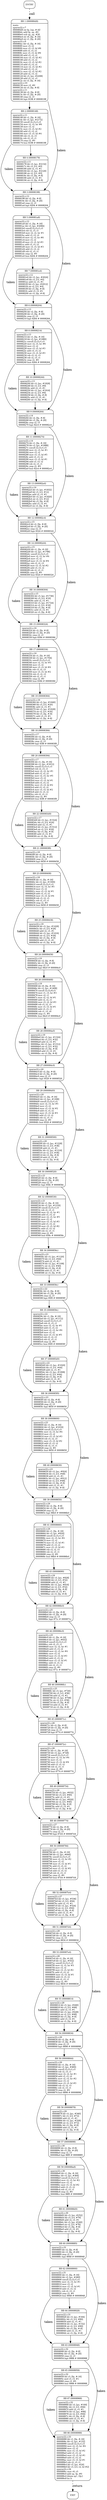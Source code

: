 digraph main{
node [shape=Mrecord, labeljust=l, fontsize=10];
	"0" [label="ENTRY"]
	"0" -> "1" [label="call", style=dashed, weight=2];
	"1" [label="{BB 1 (000080d8) | main:\lsparse22.c:7\l000080d8    str fp, [sp, #-4]!\l000080dc    add fp, sp, #0\l000080e0    sub sp, sp, #20\l000080e4    str r0, [fp, #-16]\l000080e8    str r1, [fp, #-20]\lsparse22.c:9\l000080ec    ldr r2, [fp, #-16]\l000080f0    mov r3, r2\l000080f4    mov r3, r3, lsl #6\l000080f8    add r3, r3, r2\l000080fc    mov r3, r3, lsl #6\l00008100    add r3, r3, r2\l00008104    mov r3, r3, lsl #2\l00008108    add r3, r3, r2\l0000810c    mov r3, r3, lsl #2\l00008110    add r3, r3, r2\l00008114    mov r2, r3, lsl #2\l00008118    add r3, r3, r2\l0000811c    mov r2, r3, lsl #2\l00008120    add r2, r3, r2\l00008124    ldr r3, [pc, #2208]\l00008128    add r3, r2, r3\l0000812c    str r3, [fp, #-16]\lsparse22.c:10\l00008130    mov r3, #0\l00008134    str r3, [fp, #-8]\lsparse22.c:11\l00008138    ldr r2, [fp, #-8]\l0000813c    ldr r3, [fp, #-20]\l00008140    cmp r2, r3\l00008144    bge 8198    # 00008198\l }"]
	"1" -> "2" [weight=4];
	"1" -> "3" [label="taken", weight=3];
	"2" [label="{BB 2 (00008148) | sparse22.c:11\l00008148    ldr r1, [fp, #-16]\l0000814c    ldr r3, [pc, #2172]\l00008150    umull r2,r3,r1,r3\l00008154    mov r2, r3, lsr #6\l00008158    mov r3, r2\l0000815c    mov r3, r3, lsl #2\l00008160    add r3, r3, r2\l00008164    mov r3, r3, lsl #4\l00008168    rsb r3, r2, r3\l0000816c    rsb r2, r3, r1\l00008170    cmp r2, #0\l00008174    bne 8198    # 00008198\l }"]
	"2" -> "4" [weight=4];
	"2" -> "3" [label="taken", weight=3];
	"3" [label="{BB 3 (00008198) | sparse22.c:12\l00008198    ldr r2, [fp, #-8]\l0000819c    ldr r3, [fp, #-20]\l000081a0    cmp r2, r3\l000081a4    bge 8204    # 00008204\l }"]
	"3" -> "5" [weight=4];
	"3" -> "6" [label="taken", weight=3];
	"4" [label="{BB 4 (00008178) | sparse22.c:11\l00008178    ldr r3, [pc, #2132]\l0000817c    ldr r3, [r3, #0]\l00008180    add r2, r3, #1\l00008184    ldr r3, [pc, #2120]\l00008188    str r2, [r3, #0]\l0000818c    ldr r3, [fp, #-8]\l00008190    add r3, r3, #1\l00008194    str r3, [fp, #-8]\l }"]
	"4" -> "3" [weight=4];
	"5" [label="{BB 5 (000081a8) | sparse22.c:12\l000081a8    ldr r1, [fp, #-16]\l000081ac    ldr r3, [pc, #2084]\l000081b0    umull r2,r3,r1,r3\l000081b4    rsb r2, r3, r1\l000081b8    mov r2, r2, lsr #1\l000081bc    add r3, r3, r2\l000081c0    mov r2, r3, lsr #6\l000081c4    mov r3, r2\l000081c8    mov r3, r3, lsl #3\l000081cc    add r3, r3, r2\l000081d0    mov r3, r3, lsl #3\l000081d4    add r3, r3, r2\l000081d8    rsb r2, r3, r1\l000081dc    cmp r2, #0\l000081e0    bne 8204    # 00008204\l }"]
	"5" -> "7" [weight=4];
	"5" -> "6" [label="taken", weight=3];
	"6" [label="{BB 6 (00008204) | sparse22.c:13\l00008204    ldr r2, [fp, #-8]\l00008208    ldr r3, [fp, #-20]\l0000820c    cmp r2, r3\l00008210    bge 8264    # 00008264\l }"]
	"6" -> "8" [weight=4];
	"6" -> "9" [label="taken", weight=3];
	"7" [label="{BB 7 (000081e4) | sparse22.c:12\l000081e4    ldr r3, [pc, #2024]\l000081e8    ldr r3, [r3, #4]\l000081ec    add r2, r3, #1\l000081f0    ldr r3, [pc, #2012]\l000081f4    str r2, [r3, #4]\l000081f8    ldr r3, [fp, #-8]\l000081fc    add r3, r3, #1\l00008200    str r3, [fp, #-8]\l }"]
	"7" -> "6" [weight=4];
	"8" [label="{BB 8 (00008214) | sparse22.c:13\l00008214    ldr r1, [fp, #-16]\l00008218    ldr r3, [pc, #1980]\l0000821c    umull r2,r3,r1,r3\l00008220    mov r2, r3, lsr #6\l00008224    mov r3, r2\l00008228    mov r3, r3, lsl #3\l0000822c    add r3, r3, r2\l00008230    mov r3, r3, lsl #3\l00008234    rsb r3, r2, r3\l00008238    rsb r2, r3, r1\l0000823c    cmp r2, #0\l00008240    bne 8264    # 00008264\l }"]
	"8" -> "10" [weight=4];
	"8" -> "9" [label="taken", weight=3];
	"9" [label="{BB 9 (00008264) | sparse22.c:14\l00008264    ldr r2, [fp, #-8]\l00008268    ldr r3, [fp, #-20]\l0000826c    cmp r2, r3\l00008270    bge 82c4    # 000082c4\l }"]
	"9" -> "11" [weight=4];
	"9" -> "12" [label="taken", weight=3];
	"10" [label="{BB 10 (00008244) | sparse22.c:13\l00008244    ldr r3, [pc, #1928]\l00008248    ldr r3, [r3, #8]\l0000824c    add r2, r3, #1\l00008250    ldr r3, [pc, #1916]\l00008254    str r2, [r3, #8]\l00008258    ldr r3, [fp, #-8]\l0000825c    add r3, r3, #1\l00008260    str r3, [fp, #-8]\l }"]
	"10" -> "9" [weight=4];
	"11" [label="{BB 11 (00008274) | sparse22.c:14\l00008274    ldr r1, [fp, #-16]\l00008278    ldr r3, [pc, #1888]\l0000827c    umull r2,r3,r1,r3\l00008280    mov r2, r3, lsr #1\l00008284    mov r3, r2\l00008288    mov r3, r3, lsl #5\l0000828c    add r3, r3, r2\l00008290    mov r3, r3, lsl #1\l00008294    add r3, r3, r2\l00008298    rsb r2, r3, r1\l0000829c    cmp r2, #0\l000082a0    bne 82c4    # 000082c4\l }"]
	"11" -> "13" [weight=4];
	"11" -> "12" [label="taken", weight=3];
	"12" [label="{BB 12 (000082c4) | sparse22.c:15\l000082c4    ldr r2, [fp, #-8]\l000082c8    ldr r3, [fp, #-20]\l000082cc    cmp r2, r3\l000082d0    bge 8324    # 00008324\l }"]
	"12" -> "14" [weight=4];
	"12" -> "15" [label="taken", weight=3];
	"13" [label="{BB 13 (000082a4) | sparse22.c:14\l000082a4    ldr r3, [pc, #1832]\l000082a8    ldr r3, [r3, #12]\l000082ac    add r2, r3, #1\l000082b0    ldr r3, [pc, #1820]\l000082b4    str r2, [r3, #12]\l000082b8    ldr r3, [fp, #-8]\l000082bc    add r3, r3, #1\l000082c0    str r3, [fp, #-8]\l }"]
	"13" -> "12" [weight=4];
	"14" [label="{BB 14 (000082d4) | sparse22.c:15\l000082d4    ldr r1, [fp, #-16]\l000082d8    ldr r3, [pc, #1796]\l000082dc    umull r2,r3,r1,r3\l000082e0    mov r2, r3, lsr #4\l000082e4    mov r3, r2\l000082e8    mov r3, r3, lsl #4\l000082ec    rsb r3, r2, r3\l000082f0    mov r3, r3, lsl #2\l000082f4    add r3, r3, r2\l000082f8    rsb r2, r3, r1\l000082fc    cmp r2, #0\l00008300    bne 8324    # 00008324\l }"]
	"14" -> "16" [weight=4];
	"14" -> "15" [label="taken", weight=3];
	"15" [label="{BB 15 (00008324) | sparse22.c:16\l00008324    ldr r2, [fp, #-8]\l00008328    ldr r3, [fp, #-20]\l0000832c    cmp r2, r3\l00008330    bge 8384    # 00008384\l }"]
	"15" -> "17" [weight=4];
	"15" -> "18" [label="taken", weight=3];
	"16" [label="{BB 16 (00008304) | sparse22.c:15\l00008304    ldr r3, [pc, #1736]\l00008308    ldr r3, [r3, #16]\l0000830c    add r2, r3, #1\l00008310    ldr r3, [pc, #1724]\l00008314    str r2, [r3, #16]\l00008318    ldr r3, [fp, #-8]\l0000831c    add r3, r3, #1\l00008320    str r3, [fp, #-8]\l }"]
	"16" -> "15" [weight=4];
	"17" [label="{BB 17 (00008334) | sparse22.c:16\l00008334    ldr r1, [fp, #-16]\l00008338    ldr r3, [pc, #1704]\l0000833c    umull r2,r3,r1,r3\l00008340    mov r2, r3, lsr #3\l00008344    mov r3, r2\l00008348    mov r3, r3, lsl #4\l0000834c    rsb r3, r2, r3\l00008350    mov r3, r3, lsl #2\l00008354    rsb r3, r2, r3\l00008358    rsb r2, r3, r1\l0000835c    cmp r2, #0\l00008360    bne 8384    # 00008384\l }"]
	"17" -> "19" [weight=4];
	"17" -> "18" [label="taken", weight=3];
	"18" [label="{BB 18 (00008384) | sparse22.c:17\l00008384    ldr r2, [fp, #-8]\l00008388    ldr r3, [fp, #-20]\l0000838c    cmp r2, r3\l00008390    bge 83f8    # 000083f8\l }"]
	"18" -> "20" [weight=4];
	"18" -> "21" [label="taken", weight=3];
	"19" [label="{BB 19 (00008364) | sparse22.c:16\l00008364    ldr r3, [pc, #1640]\l00008368    ldr r3, [r3, #20]\l0000836c    add r2, r3, #1\l00008370    ldr r3, [pc, #1628]\l00008374    str r2, [r3, #20]\l00008378    ldr r3, [fp, #-8]\l0000837c    add r3, r3, #1\l00008380    str r3, [fp, #-8]\l }"]
	"19" -> "18" [weight=4];
	"20" [label="{BB 20 (00008394) | sparse22.c:17\l00008394    ldr r1, [fp, #-16]\l00008398    ldr r3, [pc, #1612]\l0000839c    umull r2,r3,r1,r3\l000083a0    rsb r2, r3, r1\l000083a4    mov r2, r2, lsr #1\l000083a8    add r3, r3, r2\l000083ac    mov r2, r3, lsr #5\l000083b0    mov r3, r2\l000083b4    mov r3, r3, lsl #1\l000083b8    add r3, r3, r2\l000083bc    mov r3, r3, lsl #2\l000083c0    add r3, r3, r2\l000083c4    mov r3, r3, lsl #2\l000083c8    add r3, r3, r2\l000083cc    rsb r2, r3, r1\l000083d0    cmp r2, #0\l000083d4    bne 83f8    # 000083f8\l }"]
	"20" -> "22" [weight=4];
	"20" -> "21" [label="taken", weight=3];
	"21" [label="{BB 21 (000083f8) | sparse22.c:18\l000083f8    ldr r2, [fp, #-8]\l000083fc    ldr r3, [fp, #-20]\l00008400    cmp r2, r3\l00008404    bge 8458    # 00008458\l }"]
	"21" -> "23" [weight=4];
	"21" -> "24" [label="taken", weight=3];
	"22" [label="{BB 22 (000083d8) | sparse22.c:17\l000083d8    ldr r3, [pc, #1524]\l000083dc    ldr r3, [r3, #24]\l000083e0    add r2, r3, #1\l000083e4    ldr r3, [pc, #1512]\l000083e8    str r2, [r3, #24]\l000083ec    ldr r3, [fp, #-8]\l000083f0    add r3, r3, #1\l000083f4    str r3, [fp, #-8]\l }"]
	"22" -> "21" [weight=4];
	"23" [label="{BB 23 (00008408) | sparse22.c:18\l00008408    ldr r1, [fp, #-16]\l0000840c    ldr r3, [pc, #1500]\l00008410    umull r2,r3,r1,r3\l00008414    mov r2, r3, lsr #5\l00008418    mov r3, r2\l0000841c    mov r3, r3, lsl #1\l00008420    add r3, r3, r2\l00008424    mov r3, r3, lsl #4\l00008428    rsb r3, r2, r3\l0000842c    rsb r2, r3, r1\l00008430    cmp r2, #0\l00008434    bne 8458    # 00008458\l }"]
	"23" -> "25" [weight=4];
	"23" -> "24" [label="taken", weight=3];
	"24" [label="{BB 24 (00008458) | sparse22.c:19\l00008458    ldr r2, [fp, #-8]\l0000845c    ldr r3, [fp, #-20]\l00008460    cmp r2, r3\l00008464    bge 84c0    # 000084c0\l }"]
	"24" -> "26" [weight=4];
	"24" -> "27" [label="taken", weight=3];
	"25" [label="{BB 25 (00008438) | sparse22.c:18\l00008438    ldr r3, [pc, #1428]\l0000843c    ldr r3, [r3, #28]\l00008440    add r2, r3, #1\l00008444    ldr r3, [pc, #1416]\l00008448    str r2, [r3, #28]\l0000844c    ldr r3, [fp, #-8]\l00008450    add r3, r3, #1\l00008454    str r3, [fp, #-8]\l }"]
	"25" -> "24" [weight=4];
	"26" [label="{BB 26 (00008468) | sparse22.c:19\l00008468    ldr r0, [fp, #-16]\l0000846c    ldr r3, [pc, #1408]\l00008470    umull r2,r3,r0,r3\l00008474    mov r1, r3, lsr #3\l00008478    mov r2, r1\l0000847c    mov r2, r2, lsl #1\l00008480    add r2, r2, r1\l00008484    mov r3, r2, lsl #3\l00008488    rsb r3, r2, r3\l0000848c    mov r3, r3, lsl #1\l00008490    add r3, r3, r1\l00008494    rsb r1, r3, r0\l00008498    cmp r1, #0\l0000849c    bne 84c0    # 000084c0\l }"]
	"26" -> "28" [weight=4];
	"26" -> "27" [label="taken", weight=3];
	"27" [label="{BB 27 (000084c0) | sparse22.c:20\l000084c0    ldr r2, [fp, #-8]\l000084c4    ldr r3, [fp, #-20]\l000084c8    cmp r2, r3\l000084cc    bge 8520    # 00008520\l }"]
	"27" -> "29" [weight=4];
	"27" -> "30" [label="taken", weight=3];
	"28" [label="{BB 28 (000084a0) | sparse22.c:19\l000084a0    ldr r3, [pc, #1324]\l000084a4    ldr r3, [r3, #32]\l000084a8    add r2, r3, #1\l000084ac    ldr r3, [pc, #1312]\l000084b0    str r2, [r3, #32]\l000084b4    ldr r3, [fp, #-8]\l000084b8    add r3, r3, #1\l000084bc    str r3, [fp, #-8]\l }"]
	"28" -> "27" [weight=4];
	"29" [label="{BB 29 (000084d0) | sparse22.c:20\l000084d0    ldr r1, [fp, #-16]\l000084d4    ldr r3, [pc, #1308]\l000084d8    umull r2,r3,r1,r3\l000084dc    mov r2, r3, lsr #5\l000084e0    mov r3, r2\l000084e4    mov r3, r3, lsl #2\l000084e8    add r3, r3, r2\l000084ec    mov r3, r3, lsl #3\l000084f0    add r3, r3, r2\l000084f4    rsb r2, r3, r1\l000084f8    cmp r2, #0\l000084fc    bne 8520    # 00008520\l }"]
	"29" -> "31" [weight=4];
	"29" -> "30" [label="taken", weight=3];
	"30" [label="{BB 30 (00008520) | sparse22.c:21\l00008520    ldr r2, [fp, #-8]\l00008524    ldr r3, [fp, #-20]\l00008528    cmp r2, r3\l0000852c    bge 858c    # 0000858c\l }"]
	"30" -> "32" [weight=4];
	"30" -> "33" [label="taken", weight=3];
	"31" [label="{BB 31 (00008500) | sparse22.c:20\l00008500    ldr r3, [pc, #1228]\l00008504    ldr r3, [r3, #36]\l00008508    add r2, r3, #1\l0000850c    ldr r3, [pc, #1216]\l00008510    str r2, [r3, #36]\l00008514    ldr r3, [fp, #-8]\l00008518    add r3, r3, #1\l0000851c    str r3, [fp, #-8]\l }"]
	"31" -> "30" [weight=4];
	"32" [label="{BB 32 (00008530) | sparse22.c:21\l00008530    ldr r1, [fp, #-16]\l00008534    ldr r3, [pc, #1216]\l00008538    umull r2,r3,r1,r3\l0000853c    rsb r2, r3, r1\l00008540    mov r2, r2, lsr #1\l00008544    add r3, r3, r2\l00008548    mov r2, r3, lsr #5\l0000854c    mov r3, r2\l00008550    mov r3, r3, lsl #3\l00008554    add r3, r3, r2\l00008558    mov r3, r3, lsl #2\l0000855c    add r3, r3, r2\l00008560    rsb r2, r3, r1\l00008564    cmp r2, #0\l00008568    bne 858c    # 0000858c\l }"]
	"32" -> "34" [weight=4];
	"32" -> "33" [label="taken", weight=3];
	"33" [label="{BB 33 (0000858c) | sparse22.c:22\l0000858c    ldr r2, [fp, #-8]\l00008590    ldr r3, [fp, #-20]\l00008594    cmp r2, r3\l00008598    bge 85f0    # 000085f0\l }"]
	"33" -> "35" [weight=4];
	"33" -> "36" [label="taken", weight=3];
	"34" [label="{BB 34 (0000856c) | sparse22.c:21\l0000856c    ldr r3, [pc, #1120]\l00008570    ldr r3, [r3, #40]\l00008574    add r2, r3, #1\l00008578    ldr r3, [pc, #1108]\l0000857c    str r2, [r3, #40]\l00008580    ldr r3, [fp, #-8]\l00008584    add r3, r3, #1\l00008588    str r3, [fp, #-8]\l }"]
	"34" -> "33" [weight=4];
	"35" [label="{BB 35 (0000859c) | sparse22.c:22\l0000859c    ldr r1, [fp, #-16]\l000085a0    ldr r3, [pc, #1112]\l000085a4    umull r2,r3,r1,r3\l000085a8    rsb r2, r3, r1\l000085ac    mov r2, r2, lsr #1\l000085b0    add r3, r3, r2\l000085b4    mov r2, r3, lsr #4\l000085b8    mov r3, r2\l000085bc    mov r3, r3, lsl #5\l000085c0    rsb r3, r2, r3\l000085c4    rsb r2, r3, r1\l000085c8    cmp r2, #0\l000085cc    bne 85f0    # 000085f0\l }"]
	"35" -> "37" [weight=4];
	"35" -> "36" [label="taken", weight=3];
	"36" [label="{BB 36 (000085f0) | sparse22.c:23\l000085f0    ldr r2, [fp, #-8]\l000085f4    ldr r3, [fp, #-20]\l000085f8    cmp r2, r3\l000085fc    bge 8650    # 00008650\l }"]
	"36" -> "38" [weight=4];
	"36" -> "39" [label="taken", weight=3];
	"37" [label="{BB 37 (000085d0) | sparse22.c:22\l000085d0    ldr r3, [pc, #1020]\l000085d4    ldr r3, [r3, #44]\l000085d8    add r2, r3, #1\l000085dc    ldr r3, [pc, #1008]\l000085e0    str r2, [r3, #44]\l000085e4    ldr r3, [fp, #-8]\l000085e8    add r3, r3, #1\l000085ec    str r3, [fp, #-8]\l }"]
	"37" -> "36" [weight=4];
	"38" [label="{BB 38 (00008600) | sparse22.c:23\l00008600    ldr r1, [fp, #-16]\l00008604    ldr r3, [pc, #1016]\l00008608    umull r2,r3,r1,r3\l0000860c    mov r2, r3, lsr #4\l00008610    mov r3, r2\l00008614    mov r3, r3, lsl #3\l00008618    rsb r3, r2, r3\l0000861c    mov r3, r3, lsl #2\l00008620    add r3, r3, r2\l00008624    rsb r2, r3, r1\l00008628    cmp r2, #0\l0000862c    bne 8650    # 00008650\l }"]
	"38" -> "40" [weight=4];
	"38" -> "39" [label="taken", weight=3];
	"39" [label="{BB 39 (00008650) | sparse22.c:24\l00008650    ldr r2, [fp, #-8]\l00008654    ldr r3, [fp, #-20]\l00008658    cmp r2, r3\l0000865c    bge 86b0    # 000086b0\l }"]
	"39" -> "41" [weight=4];
	"39" -> "42" [label="taken", weight=3];
	"40" [label="{BB 40 (00008630) | sparse22.c:23\l00008630    ldr r3, [pc, #924]\l00008634    ldr r3, [r3, #48]\l00008638    add r2, r3, #1\l0000863c    ldr r3, [pc, #912]\l00008640    str r2, [r3, #48]\l00008644    ldr r3, [fp, #-8]\l00008648    add r3, r3, #1\l0000864c    str r3, [fp, #-8]\l }"]
	"40" -> "39" [weight=4];
	"41" [label="{BB 41 (00008660) | sparse22.c:24\l00008660    ldr r1, [fp, #-16]\l00008664    ldr r3, [pc, #924]\l00008668    umull r2,r3,r1,r3\l0000866c    mov r2, r3, lsr #4\l00008670    mov r3, r2\l00008674    mov r3, r3, lsl #1\l00008678    add r3, r3, r2\l0000867c    mov r3, r3, lsl #3\l00008680    rsb r3, r2, r3\l00008684    rsb r2, r3, r1\l00008688    cmp r2, #0\l0000868c    bne 86b0    # 000086b0\l }"]
	"41" -> "43" [weight=4];
	"41" -> "42" [label="taken", weight=3];
	"42" [label="{BB 42 (000086b0) | sparse22.c:25\l000086b0    ldr r2, [fp, #-8]\l000086b4    ldr r3, [fp, #-20]\l000086b8    cmp r2, r3\l000086bc    bge 871c    # 0000871c\l }"]
	"42" -> "44" [weight=4];
	"42" -> "45" [label="taken", weight=3];
	"43" [label="{BB 43 (00008690) | sparse22.c:24\l00008690    ldr r3, [pc, #828]\l00008694    ldr r3, [r3, #52]\l00008698    add r2, r3, #1\l0000869c    ldr r3, [pc, #816]\l000086a0    str r2, [r3, #52]\l000086a4    ldr r3, [fp, #-8]\l000086a8    add r3, r3, #1\l000086ac    str r3, [fp, #-8]\l }"]
	"43" -> "42" [weight=4];
	"44" [label="{BB 44 (000086c0) | sparse22.c:25\l000086c0    ldr r1, [fp, #-16]\l000086c4    ldr r3, [pc, #832]\l000086c8    umull r2,r3,r1,r3\l000086cc    rsb r2, r3, r1\l000086d0    mov r2, r2, lsr #1\l000086d4    add r3, r3, r2\l000086d8    mov r2, r3, lsr #4\l000086dc    mov r3, r2\l000086e0    mov r3, r3, lsl #3\l000086e4    add r3, r3, r2\l000086e8    mov r3, r3, lsl #1\l000086ec    add r3, r3, r2\l000086f0    rsb r2, r3, r1\l000086f4    cmp r2, #0\l000086f8    bne 871c    # 0000871c\l }"]
	"44" -> "46" [weight=4];
	"44" -> "45" [label="taken", weight=3];
	"45" [label="{BB 45 (0000871c) | sparse22.c:26\l0000871c    ldr r2, [fp, #-8]\l00008720    ldr r3, [fp, #-20]\l00008724    cmp r2, r3\l00008728    bge 8774    # 00008774\l }"]
	"45" -> "47" [weight=4];
	"45" -> "48" [label="taken", weight=3];
	"46" [label="{BB 46 (000086fc) | sparse22.c:25\l000086fc    ldr r3, [pc, #720]\l00008700    ldr r3, [r3, #56]\l00008704    add r2, r3, #1\l00008708    ldr r3, [pc, #708]\l0000870c    str r2, [r3, #56]\l00008710    ldr r3, [fp, #-8]\l00008714    add r3, r3, #1\l00008718    str r3, [fp, #-8]\l }"]
	"46" -> "45" [weight=4];
	"47" [label="{BB 47 (0000872c) | sparse22.c:26\l0000872c    ldr r1, [fp, #-16]\l00008730    ldr r3, [pc, #728]\l00008734    umull r2,r3,r1,r3\l00008738    mov r2, r3, lsr #4\l0000873c    mov r3, r2\l00008740    mov r3, r3, lsl #4\l00008744    add r3, r3, r2\l00008748    rsb r2, r3, r1\l0000874c    cmp r2, #0\l00008750    bne 8774    # 00008774\l }"]
	"47" -> "49" [weight=4];
	"47" -> "48" [label="taken", weight=3];
	"48" [label="{BB 48 (00008774) | sparse22.c:27\l00008774    ldr r2, [fp, #-8]\l00008778    ldr r3, [fp, #-20]\l0000877c    cmp r2, r3\l00008780    bge 87d4    # 000087d4\l }"]
	"48" -> "50" [weight=4];
	"48" -> "51" [label="taken", weight=3];
	"49" [label="{BB 49 (00008754) | sparse22.c:26\l00008754    ldr r3, [pc, #632]\l00008758    ldr r3, [r3, #60]\l0000875c    add r2, r3, #1\l00008760    ldr r3, [pc, #620]\l00008764    str r2, [r3, #60]\l00008768    ldr r3, [fp, #-8]\l0000876c    add r3, r3, #1\l00008770    str r3, [fp, #-8]\l }"]
	"49" -> "48" [weight=4];
	"50" [label="{BB 50 (00008784) | sparse22.c:27\l00008784    ldr r1, [fp, #-16]\l00008788    ldr r3, [pc, #644]\l0000878c    umull r2,r3,r1,r3\l00008790    mov r2, r3, lsr #2\l00008794    mov r3, r2\l00008798    mov r3, r3, lsl #1\l0000879c    add r3, r3, r2\l000087a0    mov r3, r3, lsl #2\l000087a4    add r3, r3, r2\l000087a8    rsb r2, r3, r1\l000087ac    cmp r2, #0\l000087b0    bne 87d4    # 000087d4\l }"]
	"50" -> "52" [weight=4];
	"50" -> "51" [label="taken", weight=3];
	"51" [label="{BB 51 (000087d4) | sparse22.c:28\l000087d4    ldr r2, [fp, #-8]\l000087d8    ldr r3, [fp, #-20]\l000087dc    cmp r2, r3\l000087e0    bge 8834    # 00008834\l }"]
	"51" -> "53" [weight=4];
	"51" -> "54" [label="taken", weight=3];
	"52" [label="{BB 52 (000087b4) | sparse22.c:27\l000087b4    ldr r3, [pc, #536]\l000087b8    ldr r3, [r3, #64]\l000087bc    add r2, r3, #1\l000087c0    ldr r3, [pc, #524]\l000087c4    str r2, [r3, #64]\l000087c8    ldr r3, [fp, #-8]\l000087cc    add r3, r3, #1\l000087d0    str r3, [fp, #-8]\l }"]
	"52" -> "51" [weight=4];
	"53" [label="{BB 53 (000087e4) | sparse22.c:28\l000087e4    ldr r1, [fp, #-16]\l000087e8    ldr r3, [pc, #552]\l000087ec    umull r2,r3,r1,r3\l000087f0    mov r2, r3, lsr #3\l000087f4    mov r3, r2\l000087f8    mov r3, r3, lsl #2\l000087fc    add r3, r3, r2\l00008800    mov r3, r3, lsl #1\l00008804    add r3, r3, r2\l00008808    rsb r2, r3, r1\l0000880c    cmp r2, #0\l00008810    bne 8834    # 00008834\l }"]
	"53" -> "55" [weight=4];
	"53" -> "54" [label="taken", weight=3];
	"54" [label="{BB 54 (00008834) | sparse22.c:29\l00008834    ldr r2, [fp, #-8]\l00008838    ldr r3, [fp, #-20]\l0000883c    cmp r2, r3\l00008840    bge 8898    # 00008898\l }"]
	"54" -> "56" [weight=4];
	"54" -> "57" [label="taken", weight=3];
	"55" [label="{BB 55 (00008814) | sparse22.c:28\l00008814    ldr r3, [pc, #440]\l00008818    ldr r3, [r3, #68]\l0000881c    add r2, r3, #1\l00008820    ldr r3, [pc, #428]\l00008824    str r2, [r3, #68]\l00008828    ldr r3, [fp, #-8]\l0000882c    add r3, r3, #1\l00008830    str r3, [fp, #-8]\l }"]
	"55" -> "54" [weight=4];
	"56" [label="{BB 56 (00008844) | sparse22.c:29\l00008844    ldr r1, [fp, #-16]\l00008848    ldr r3, [pc, #460]\l0000884c    umull r2,r3,r1,r3\l00008850    rsb r2, r3, r1\l00008854    mov r2, r2, lsr #1\l00008858    add r3, r3, r2\l0000885c    mov r2, r3, lsr #2\l00008860    mov r3, r2\l00008864    mov r3, r3, lsl #3\l00008868    rsb r3, r2, r3\l0000886c    rsb r2, r3, r1\l00008870    cmp r2, #0\l00008874    bne 8898    # 00008898\l }"]
	"56" -> "58" [weight=4];
	"56" -> "57" [label="taken", weight=3];
	"57" [label="{BB 57 (00008898) | sparse22.c:30\l00008898    ldr r2, [fp, #-8]\l0000889c    ldr r3, [fp, #-20]\l000088a0    cmp r2, r3\l000088a4    bge 88f0    # 000088f0\l }"]
	"57" -> "59" [weight=4];
	"57" -> "60" [label="taken", weight=3];
	"58" [label="{BB 58 (00008878) | sparse22.c:29\l00008878    ldr r3, [pc, #340]\l0000887c    ldr r3, [r3, #72]\l00008880    add r2, r3, #1\l00008884    ldr r3, [pc, #328]\l00008888    str r2, [r3, #72]\l0000888c    ldr r3, [fp, #-8]\l00008890    add r3, r3, #1\l00008894    str r3, [fp, #-8]\l }"]
	"58" -> "57" [weight=4];
	"59" [label="{BB 59 (000088a8) | sparse22.c:30\l000088a8    ldr r1, [fp, #-16]\l000088ac    ldr r3, [pc, #364]\l000088b0    umull r2,r3,r1,r3\l000088b4    mov r2, r3, lsr #2\l000088b8    mov r3, r2\l000088bc    mov r3, r3, lsl #2\l000088c0    add r3, r3, r2\l000088c4    rsb r2, r3, r1\l000088c8    cmp r2, #0\l000088cc    bne 88f0    # 000088f0\l }"]
	"59" -> "61" [weight=4];
	"59" -> "60" [label="taken", weight=3];
	"60" [label="{BB 60 (000088f0) | sparse22.c:31\l000088f0    ldr r2, [fp, #-8]\l000088f4    ldr r3, [fp, #-20]\l000088f8    cmp r2, r3\l000088fc    bge 8948    # 00008948\l }"]
	"60" -> "62" [weight=4];
	"60" -> "63" [label="taken", weight=3];
	"61" [label="{BB 61 (000088d0) | sparse22.c:30\l000088d0    ldr r3, [pc, #252]\l000088d4    ldr r3, [r3, #76]\l000088d8    add r2, r3, #1\l000088dc    ldr r3, [pc, #240]\l000088e0    str r2, [r3, #76]\l000088e4    ldr r3, [fp, #-8]\l000088e8    add r3, r3, #1\l000088ec    str r3, [fp, #-8]\l }"]
	"61" -> "60" [weight=4];
	"62" [label="{BB 62 (00008900) | sparse22.c:31\l00008900    ldr r1, [fp, #-16]\l00008904    ldr r3, [pc, #280]\l00008908    umull r2,r3,r1,r3\l0000890c    mov r2, r3, lsr #1\l00008910    mov r3, r2\l00008914    mov r3, r3, lsl #1\l00008918    add r3, r3, r2\l0000891c    rsb r2, r3, r1\l00008920    cmp r2, #0\l00008924    bne 8948    # 00008948\l }"]
	"62" -> "64" [weight=4];
	"62" -> "63" [label="taken", weight=3];
	"63" [label="{BB 63 (00008948) | sparse22.c:32\l00008948    ldr r2, [fp, #-8]\l0000894c    ldr r3, [fp, #-20]\l00008950    cmp r2, r3\l00008954    bge 8988    # 00008988\l }"]
	"63" -> "65" [weight=4];
	"63" -> "66" [label="taken", weight=3];
	"64" [label="{BB 64 (00008928) | sparse22.c:31\l00008928    ldr r3, [pc, #164]\l0000892c    ldr r3, [r3, #80]\l00008930    add r2, r3, #1\l00008934    ldr r3, [pc, #152]\l00008938    str r2, [r3, #80]\l0000893c    ldr r3, [fp, #-8]\l00008940    add r3, r3, #1\l00008944    str r3, [fp, #-8]\l }"]
	"64" -> "63" [weight=4];
	"65" [label="{BB 65 (00008958) | sparse22.c:32\l00008958    ldr r3, [fp, #-16]\l0000895c    and r3, r3, #1\l00008960    cmp r3, #0\l00008964    bne 8988    # 00008988\l }"]
	"65" -> "67" [weight=4];
	"65" -> "66" [label="taken", weight=3];
	"66" [label="{BB 66 (00008988) | sparse22.c:33\l00008988    ldr r1, [fp, #-16]\l0000898c    ldr r3, [pc, #132]\l00008990    umull r2,r3,r1,r3\l00008994    mov r2, r3, lsr #4\l00008998    mov r3, r2\l0000899c    mov r3, r3, lsl #2\l000089a0    add r3, r3, r2\l000089a4    mov r3, r3, lsl #1\l000089a8    add r3, r3, r2\l000089ac    mov r3, r3, lsl #1\l000089b0    rsb r2, r3, r1\l000089b4    ldr r3, [pc, #24]\l000089b8    ldr r3, [r3, r2, lsl #2]\lsparse22.c:34\l000089bc    mov r0, r3\l000089c0    add sp, fp, #0\l000089c4    ldmia sp!, \{fp\}\l000089c8    bx lr\l }"]
	"66" -> "68" [label="return", style=dashed, weight=2];
	"67" [label="{BB 67 (00008968) | sparse22.c:32\l00008968    ldr r3, [pc, #100]\l0000896c    ldr r3, [r3, #84]\l00008970    add r2, r3, #1\l00008974    ldr r3, [pc, #88]\l00008978    str r2, [r3, #84]\l0000897c    ldr r3, [fp, #-8]\l00008980    add r3, r3, #1\l00008984    str r3, [fp, #-8]\l }"]
	"67" -> "66" [weight=4];
	"68" [label="EXIT"]
}
